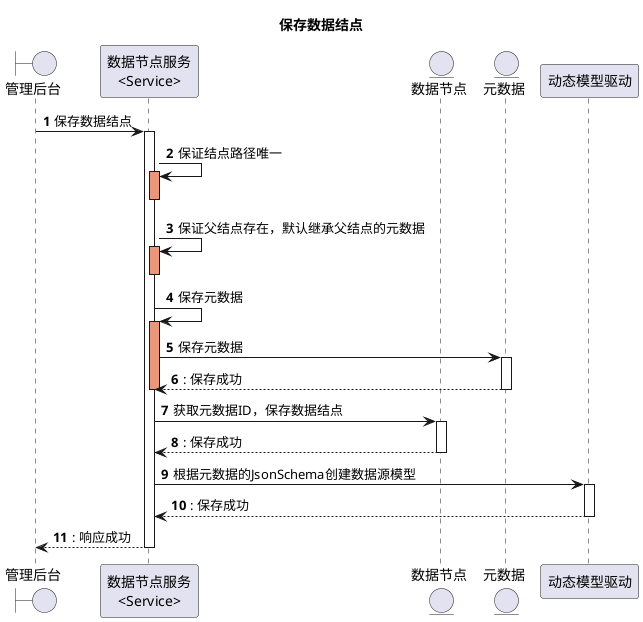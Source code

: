 @startuml

title 保存数据结点
autonumber

boundary 管理后台 as adminWeb
participant "数据节点服务\n<Service>" as nodeService
entity "数据节点" as nodes
entity "元数据" as metadata
participant 动态模型驱动 as data

adminWeb -> nodeService: 保存数据结点
activate nodeService
nodeService -> nodeService: 保证结点路径唯一
activate nodeService #DarkSalmon
deactivate nodeService
nodeService -> nodeService: 保证父结点存在，默认继承父结点的元数据
activate nodeService #DarkSalmon
deactivate nodeService
nodeService -> nodeService: 保存元数据
activate nodeService #DarkSalmon
nodeService -> metadata: 保存元数据
activate metadata
return: 保存成功
deactivate nodeService
nodeService -> nodes: 获取元数据ID，保存数据结点
activate nodes
return: 保存成功
nodeService -> data: 根据元数据的JsonSchema创建数据源模型
activate data
return: 保存成功
return: 响应成功
@enduml